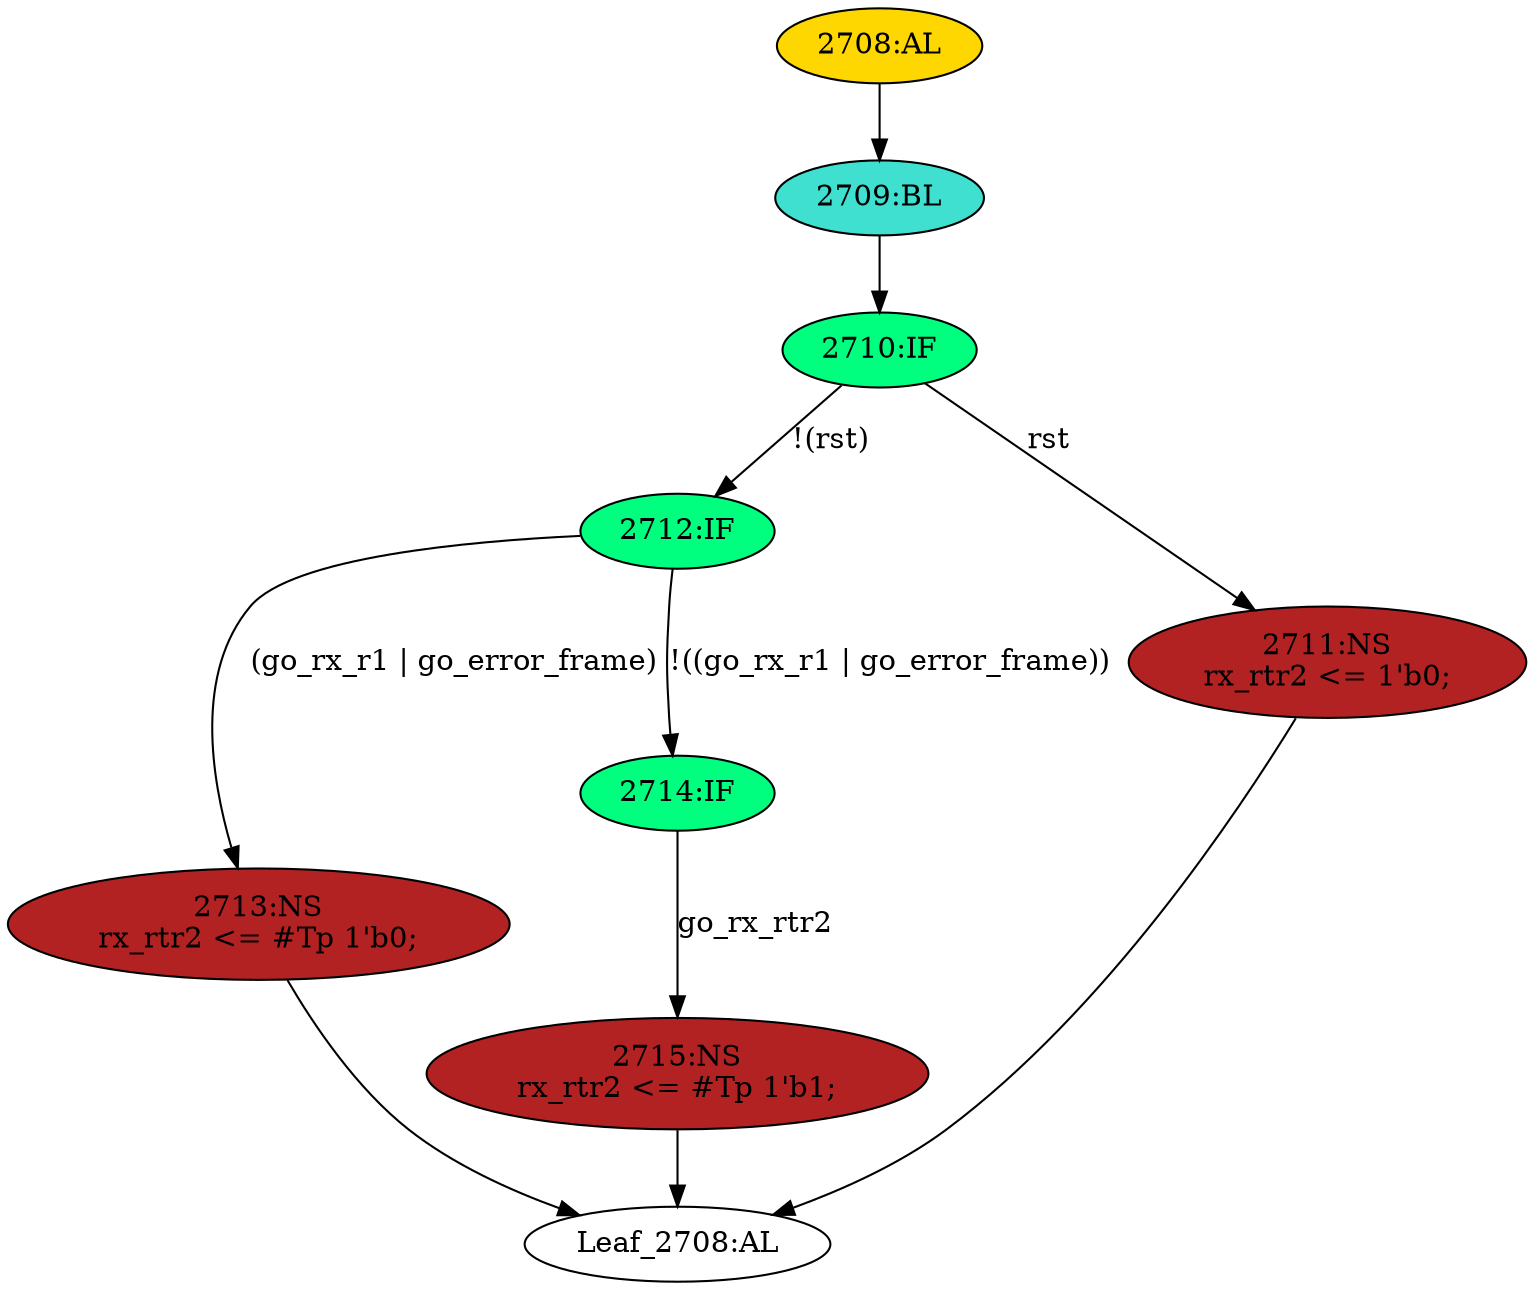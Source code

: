 strict digraph "" {
	node [label="\N"];
	"2712:IF"	 [ast="<pyverilog.vparser.ast.IfStatement object at 0x7f44f6933110>",
		fillcolor=springgreen,
		label="2712:IF",
		statements="[]",
		style=filled,
		typ=IfStatement];
	"2713:NS"	 [ast="<pyverilog.vparser.ast.NonblockingSubstitution object at 0x7f44f6933490>",
		fillcolor=firebrick,
		label="2713:NS
rx_rtr2 <= #Tp 1'b0;",
		statements="[<pyverilog.vparser.ast.NonblockingSubstitution object at 0x7f44f6933490>]",
		style=filled,
		typ=NonblockingSubstitution];
	"2712:IF" -> "2713:NS"	 [cond="['go_rx_r1', 'go_error_frame']",
		label="(go_rx_r1 | go_error_frame)",
		lineno=2712];
	"2714:IF"	 [ast="<pyverilog.vparser.ast.IfStatement object at 0x7f44f6933190>",
		fillcolor=springgreen,
		label="2714:IF",
		statements="[]",
		style=filled,
		typ=IfStatement];
	"2712:IF" -> "2714:IF"	 [cond="['go_rx_r1', 'go_error_frame']",
		label="!((go_rx_r1 | go_error_frame))",
		lineno=2712];
	"Leaf_2708:AL"	 [def_var="['rx_rtr2']",
		label="Leaf_2708:AL"];
	"2713:NS" -> "Leaf_2708:AL"	 [cond="[]",
		lineno=None];
	"2709:BL"	 [ast="<pyverilog.vparser.ast.Block object at 0x7f44f6933790>",
		fillcolor=turquoise,
		label="2709:BL",
		statements="[]",
		style=filled,
		typ=Block];
	"2710:IF"	 [ast="<pyverilog.vparser.ast.IfStatement object at 0x7f44f69337d0>",
		fillcolor=springgreen,
		label="2710:IF",
		statements="[]",
		style=filled,
		typ=IfStatement];
	"2709:BL" -> "2710:IF"	 [cond="[]",
		lineno=None];
	"2715:NS"	 [ast="<pyverilog.vparser.ast.NonblockingSubstitution object at 0x7f44f6933210>",
		fillcolor=firebrick,
		label="2715:NS
rx_rtr2 <= #Tp 1'b1;",
		statements="[<pyverilog.vparser.ast.NonblockingSubstitution object at 0x7f44f6933210>]",
		style=filled,
		typ=NonblockingSubstitution];
	"2715:NS" -> "Leaf_2708:AL"	 [cond="[]",
		lineno=None];
	"2710:IF" -> "2712:IF"	 [cond="['rst']",
		label="!(rst)",
		lineno=2710];
	"2711:NS"	 [ast="<pyverilog.vparser.ast.NonblockingSubstitution object at 0x7f44f6933810>",
		fillcolor=firebrick,
		label="2711:NS
rx_rtr2 <= 1'b0;",
		statements="[<pyverilog.vparser.ast.NonblockingSubstitution object at 0x7f44f6933810>]",
		style=filled,
		typ=NonblockingSubstitution];
	"2710:IF" -> "2711:NS"	 [cond="['rst']",
		label=rst,
		lineno=2710];
	"2708:AL"	 [ast="<pyverilog.vparser.ast.Always object at 0x7f44f6933990>",
		clk_sens=True,
		fillcolor=gold,
		label="2708:AL",
		sens="['clk', 'rst']",
		statements="[]",
		style=filled,
		typ=Always,
		use_var="['rst', 'go_rx_r1', 'go_rx_rtr2', 'go_error_frame']"];
	"2708:AL" -> "2709:BL"	 [cond="[]",
		lineno=None];
	"2714:IF" -> "2715:NS"	 [cond="['go_rx_rtr2']",
		label=go_rx_rtr2,
		lineno=2714];
	"2711:NS" -> "Leaf_2708:AL"	 [cond="[]",
		lineno=None];
}
